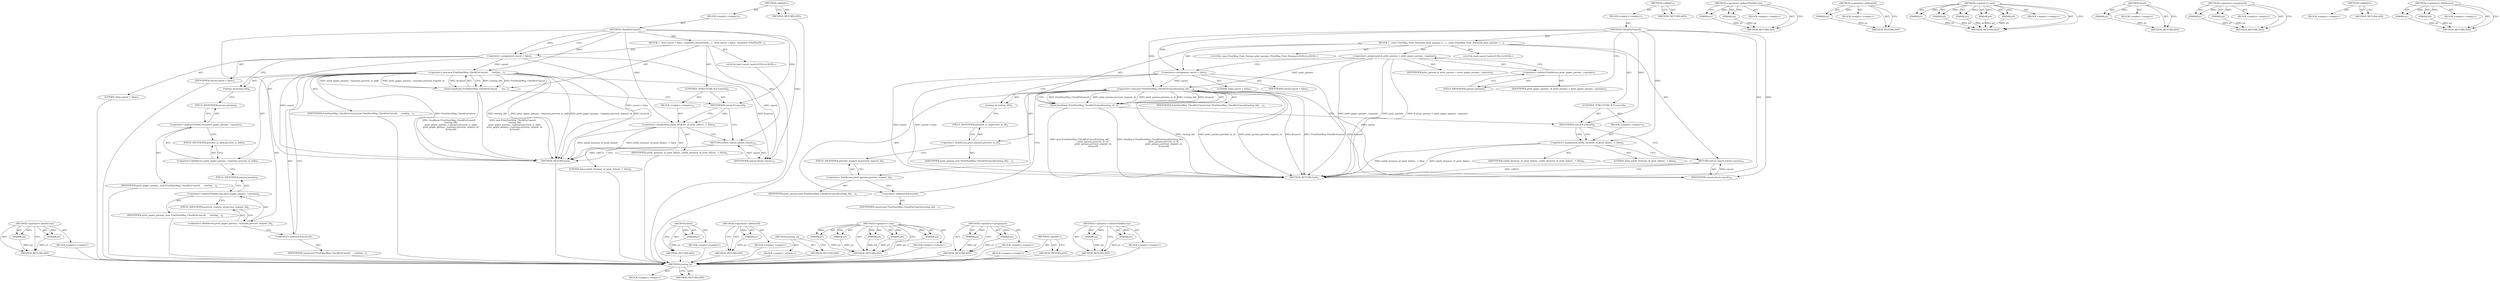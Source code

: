 digraph "&lt;operator&gt;.fieldAccess" {
vulnerable_77 [label=<(METHOD,&lt;operator&gt;.fieldAccess)>];
vulnerable_78 [label=<(PARAM,p1)>];
vulnerable_79 [label=<(PARAM,p2)>];
vulnerable_80 [label=<(BLOCK,&lt;empty&gt;,&lt;empty&gt;)>];
vulnerable_81 [label=<(METHOD_RETURN,ANY)>];
vulnerable_6 [label=<(METHOD,&lt;global&gt;)<SUB>1</SUB>>];
vulnerable_7 [label=<(BLOCK,&lt;empty&gt;,&lt;empty&gt;)<SUB>1</SUB>>];
vulnerable_8 [label=<(METHOD,CheckForCancel)<SUB>1</SUB>>];
vulnerable_9 [label=<(BLOCK,{
   bool cancel = false;
  Send(new PrintHostM...,{
   bool cancel = false;
  Send(new PrintHostM...)<SUB>1</SUB>>];
vulnerable_10 [label="<(LOCAL,bool cancel: bool)<SUB>2</SUB>>"];
vulnerable_11 [label=<(&lt;operator&gt;.assignment,cancel = false)<SUB>2</SUB>>];
vulnerable_12 [label=<(IDENTIFIER,cancel,cancel = false)<SUB>2</SUB>>];
vulnerable_13 [label=<(LITERAL,false,cancel = false)<SUB>2</SUB>>];
vulnerable_14 [label=<(Send,Send(new PrintHostMsg_CheckForCancel(
      rou...)<SUB>3</SUB>>];
vulnerable_15 [label=<(&lt;operator&gt;.new,new PrintHostMsg_CheckForCancel(
      routing_...)<SUB>3</SUB>>];
vulnerable_16 [label=<(IDENTIFIER,PrintHostMsg_CheckForCancel,new PrintHostMsg_CheckForCancel(
      routing_...)<SUB>3</SUB>>];
vulnerable_17 [label=<(routing_id,routing_id())<SUB>4</SUB>>];
vulnerable_18 [label=<(&lt;operator&gt;.fieldAccess,print_pages_params_-&gt;params.preview_ui_addr)<SUB>5</SUB>>];
vulnerable_19 [label=<(&lt;operator&gt;.indirectFieldAccess,print_pages_params_-&gt;params)<SUB>5</SUB>>];
vulnerable_20 [label=<(IDENTIFIER,print_pages_params_,new PrintHostMsg_CheckForCancel(
      routing_...)<SUB>5</SUB>>];
vulnerable_21 [label=<(FIELD_IDENTIFIER,params,params)<SUB>5</SUB>>];
vulnerable_22 [label=<(FIELD_IDENTIFIER,preview_ui_addr,preview_ui_addr)<SUB>5</SUB>>];
vulnerable_23 [label=<(&lt;operator&gt;.fieldAccess,print_pages_params_-&gt;params.preview_request_id)<SUB>6</SUB>>];
vulnerable_24 [label=<(&lt;operator&gt;.indirectFieldAccess,print_pages_params_-&gt;params)<SUB>6</SUB>>];
vulnerable_25 [label=<(IDENTIFIER,print_pages_params_,new PrintHostMsg_CheckForCancel(
      routing_...)<SUB>6</SUB>>];
vulnerable_26 [label=<(FIELD_IDENTIFIER,params,params)<SUB>6</SUB>>];
vulnerable_27 [label=<(FIELD_IDENTIFIER,preview_request_id,preview_request_id)<SUB>6</SUB>>];
vulnerable_28 [label=<(&lt;operator&gt;.addressOf,&amp;cancel)<SUB>7</SUB>>];
vulnerable_29 [label=<(IDENTIFIER,cancel,new PrintHostMsg_CheckForCancel(
      routing_...)<SUB>7</SUB>>];
vulnerable_30 [label=<(CONTROL_STRUCTURE,IF,if (cancel))<SUB>8</SUB>>];
vulnerable_31 [label=<(IDENTIFIER,cancel,if (cancel))<SUB>8</SUB>>];
vulnerable_32 [label=<(BLOCK,&lt;empty&gt;,&lt;empty&gt;)<SUB>9</SUB>>];
vulnerable_33 [label=<(&lt;operator&gt;.assignment,notify_browser_of_print_failure_ = false)<SUB>9</SUB>>];
vulnerable_34 [label=<(IDENTIFIER,notify_browser_of_print_failure_,notify_browser_of_print_failure_ = false)<SUB>9</SUB>>];
vulnerable_35 [label=<(LITERAL,false,notify_browser_of_print_failure_ = false)<SUB>9</SUB>>];
vulnerable_36 [label=<(RETURN,return cancel;,return cancel;)<SUB>10</SUB>>];
vulnerable_37 [label=<(IDENTIFIER,cancel,return cancel;)<SUB>10</SUB>>];
vulnerable_38 [label=<(METHOD_RETURN,bool)<SUB>1</SUB>>];
vulnerable_40 [label=<(METHOD_RETURN,ANY)<SUB>1</SUB>>];
vulnerable_62 [label=<(METHOD,Send)>];
vulnerable_63 [label=<(PARAM,p1)>];
vulnerable_64 [label=<(BLOCK,&lt;empty&gt;,&lt;empty&gt;)>];
vulnerable_65 [label=<(METHOD_RETURN,ANY)>];
vulnerable_87 [label=<(METHOD,&lt;operator&gt;.addressOf)>];
vulnerable_88 [label=<(PARAM,p1)>];
vulnerable_89 [label=<(BLOCK,&lt;empty&gt;,&lt;empty&gt;)>];
vulnerable_90 [label=<(METHOD_RETURN,ANY)>];
vulnerable_74 [label=<(METHOD,routing_id)>];
vulnerable_75 [label=<(BLOCK,&lt;empty&gt;,&lt;empty&gt;)>];
vulnerable_76 [label=<(METHOD_RETURN,ANY)>];
vulnerable_66 [label=<(METHOD,&lt;operator&gt;.new)>];
vulnerable_67 [label=<(PARAM,p1)>];
vulnerable_68 [label=<(PARAM,p2)>];
vulnerable_69 [label=<(PARAM,p3)>];
vulnerable_70 [label=<(PARAM,p4)>];
vulnerable_71 [label=<(PARAM,p5)>];
vulnerable_72 [label=<(BLOCK,&lt;empty&gt;,&lt;empty&gt;)>];
vulnerable_73 [label=<(METHOD_RETURN,ANY)>];
vulnerable_57 [label=<(METHOD,&lt;operator&gt;.assignment)>];
vulnerable_58 [label=<(PARAM,p1)>];
vulnerable_59 [label=<(PARAM,p2)>];
vulnerable_60 [label=<(BLOCK,&lt;empty&gt;,&lt;empty&gt;)>];
vulnerable_61 [label=<(METHOD_RETURN,ANY)>];
vulnerable_51 [label=<(METHOD,&lt;global&gt;)<SUB>1</SUB>>];
vulnerable_52 [label=<(BLOCK,&lt;empty&gt;,&lt;empty&gt;)>];
vulnerable_53 [label=<(METHOD_RETURN,ANY)>];
vulnerable_82 [label=<(METHOD,&lt;operator&gt;.indirectFieldAccess)>];
vulnerable_83 [label=<(PARAM,p1)>];
vulnerable_84 [label=<(PARAM,p2)>];
vulnerable_85 [label=<(BLOCK,&lt;empty&gt;,&lt;empty&gt;)>];
vulnerable_86 [label=<(METHOD_RETURN,ANY)>];
fixed_83 [label=<(METHOD,routing_id)>];
fixed_84 [label=<(BLOCK,&lt;empty&gt;,&lt;empty&gt;)>];
fixed_85 [label=<(METHOD_RETURN,ANY)>];
fixed_6 [label=<(METHOD,&lt;global&gt;)<SUB>1</SUB>>];
fixed_7 [label=<(BLOCK,&lt;empty&gt;,&lt;empty&gt;)<SUB>1</SUB>>];
fixed_8 [label=<(METHOD,CheckForCancel)<SUB>1</SUB>>];
fixed_9 [label=<(BLOCK,{
  const PrintMsg_Print_Params&amp; print_params =...,{
  const PrintMsg_Print_Params&amp; print_params =...)<SUB>1</SUB>>];
fixed_10 [label="<(LOCAL,const PrintMsg_Print_Params print_params: PrintMsg_Print_Params)<SUB>2</SUB>>"];
fixed_11 [label=<(&lt;operator&gt;.assignment,&amp; print_params = print_pages_params_-&gt;params)<SUB>2</SUB>>];
fixed_12 [label=<(IDENTIFIER,print_params,&amp; print_params = print_pages_params_-&gt;params)<SUB>2</SUB>>];
fixed_13 [label=<(&lt;operator&gt;.indirectFieldAccess,print_pages_params_-&gt;params)<SUB>2</SUB>>];
fixed_14 [label=<(IDENTIFIER,print_pages_params_,&amp; print_params = print_pages_params_-&gt;params)<SUB>2</SUB>>];
fixed_15 [label=<(FIELD_IDENTIFIER,params,params)<SUB>2</SUB>>];
fixed_16 [label="<(LOCAL,bool cancel: bool)<SUB>3</SUB>>"];
fixed_17 [label=<(&lt;operator&gt;.assignment,cancel = false)<SUB>3</SUB>>];
fixed_18 [label=<(IDENTIFIER,cancel,cancel = false)<SUB>3</SUB>>];
fixed_19 [label=<(LITERAL,false,cancel = false)<SUB>3</SUB>>];
fixed_20 [label=<(Send,Send(new PrintHostMsg_CheckForCancel(routing_id...)<SUB>4</SUB>>];
fixed_21 [label=<(&lt;operator&gt;.new,new PrintHostMsg_CheckForCancel(routing_id(),
 ...)<SUB>4</SUB>>];
fixed_22 [label=<(IDENTIFIER,PrintHostMsg_CheckForCancel,new PrintHostMsg_CheckForCancel(routing_id(),
 ...)<SUB>4</SUB>>];
fixed_23 [label=<(routing_id,routing_id())<SUB>4</SUB>>];
fixed_24 [label=<(&lt;operator&gt;.fieldAccess,print_params.preview_ui_id)<SUB>5</SUB>>];
fixed_25 [label=<(IDENTIFIER,print_params,new PrintHostMsg_CheckForCancel(routing_id(),
 ...)<SUB>5</SUB>>];
fixed_26 [label=<(FIELD_IDENTIFIER,preview_ui_id,preview_ui_id)<SUB>5</SUB>>];
fixed_27 [label=<(&lt;operator&gt;.fieldAccess,print_params.preview_request_id)<SUB>6</SUB>>];
fixed_28 [label=<(IDENTIFIER,print_params,new PrintHostMsg_CheckForCancel(routing_id(),
 ...)<SUB>6</SUB>>];
fixed_29 [label=<(FIELD_IDENTIFIER,preview_request_id,preview_request_id)<SUB>6</SUB>>];
fixed_30 [label=<(&lt;operator&gt;.addressOf,&amp;cancel)<SUB>7</SUB>>];
fixed_31 [label=<(IDENTIFIER,cancel,new PrintHostMsg_CheckForCancel(routing_id(),
 ...)<SUB>7</SUB>>];
fixed_32 [label=<(CONTROL_STRUCTURE,IF,if (cancel))<SUB>8</SUB>>];
fixed_33 [label=<(IDENTIFIER,cancel,if (cancel))<SUB>8</SUB>>];
fixed_34 [label=<(BLOCK,&lt;empty&gt;,&lt;empty&gt;)<SUB>9</SUB>>];
fixed_35 [label=<(&lt;operator&gt;.assignment,notify_browser_of_print_failure_ = false)<SUB>9</SUB>>];
fixed_36 [label=<(IDENTIFIER,notify_browser_of_print_failure_,notify_browser_of_print_failure_ = false)<SUB>9</SUB>>];
fixed_37 [label=<(LITERAL,false,notify_browser_of_print_failure_ = false)<SUB>9</SUB>>];
fixed_38 [label=<(RETURN,return cancel;,return cancel;)<SUB>10</SUB>>];
fixed_39 [label=<(IDENTIFIER,cancel,return cancel;)<SUB>10</SUB>>];
fixed_40 [label=<(METHOD_RETURN,bool)<SUB>1</SUB>>];
fixed_42 [label=<(METHOD_RETURN,ANY)<SUB>1</SUB>>];
fixed_66 [label=<(METHOD,&lt;operator&gt;.indirectFieldAccess)>];
fixed_67 [label=<(PARAM,p1)>];
fixed_68 [label=<(PARAM,p2)>];
fixed_69 [label=<(BLOCK,&lt;empty&gt;,&lt;empty&gt;)>];
fixed_70 [label=<(METHOD_RETURN,ANY)>];
fixed_91 [label=<(METHOD,&lt;operator&gt;.addressOf)>];
fixed_92 [label=<(PARAM,p1)>];
fixed_93 [label=<(BLOCK,&lt;empty&gt;,&lt;empty&gt;)>];
fixed_94 [label=<(METHOD_RETURN,ANY)>];
fixed_75 [label=<(METHOD,&lt;operator&gt;.new)>];
fixed_76 [label=<(PARAM,p1)>];
fixed_77 [label=<(PARAM,p2)>];
fixed_78 [label=<(PARAM,p3)>];
fixed_79 [label=<(PARAM,p4)>];
fixed_80 [label=<(PARAM,p5)>];
fixed_81 [label=<(BLOCK,&lt;empty&gt;,&lt;empty&gt;)>];
fixed_82 [label=<(METHOD_RETURN,ANY)>];
fixed_71 [label=<(METHOD,Send)>];
fixed_72 [label=<(PARAM,p1)>];
fixed_73 [label=<(BLOCK,&lt;empty&gt;,&lt;empty&gt;)>];
fixed_74 [label=<(METHOD_RETURN,ANY)>];
fixed_61 [label=<(METHOD,&lt;operator&gt;.assignment)>];
fixed_62 [label=<(PARAM,p1)>];
fixed_63 [label=<(PARAM,p2)>];
fixed_64 [label=<(BLOCK,&lt;empty&gt;,&lt;empty&gt;)>];
fixed_65 [label=<(METHOD_RETURN,ANY)>];
fixed_55 [label=<(METHOD,&lt;global&gt;)<SUB>1</SUB>>];
fixed_56 [label=<(BLOCK,&lt;empty&gt;,&lt;empty&gt;)>];
fixed_57 [label=<(METHOD_RETURN,ANY)>];
fixed_86 [label=<(METHOD,&lt;operator&gt;.fieldAccess)>];
fixed_87 [label=<(PARAM,p1)>];
fixed_88 [label=<(PARAM,p2)>];
fixed_89 [label=<(BLOCK,&lt;empty&gt;,&lt;empty&gt;)>];
fixed_90 [label=<(METHOD_RETURN,ANY)>];
vulnerable_77 -> vulnerable_78  [key=0, label="AST: "];
vulnerable_77 -> vulnerable_78  [key=1, label="DDG: "];
vulnerable_77 -> vulnerable_80  [key=0, label="AST: "];
vulnerable_77 -> vulnerable_79  [key=0, label="AST: "];
vulnerable_77 -> vulnerable_79  [key=1, label="DDG: "];
vulnerable_77 -> vulnerable_81  [key=0, label="AST: "];
vulnerable_77 -> vulnerable_81  [key=1, label="CFG: "];
vulnerable_78 -> vulnerable_81  [key=0, label="DDG: p1"];
vulnerable_79 -> vulnerable_81  [key=0, label="DDG: p2"];
vulnerable_80 -> fixed_83  [key=0];
vulnerable_81 -> fixed_83  [key=0];
vulnerable_6 -> vulnerable_7  [key=0, label="AST: "];
vulnerable_6 -> vulnerable_40  [key=0, label="AST: "];
vulnerable_6 -> vulnerable_40  [key=1, label="CFG: "];
vulnerable_7 -> vulnerable_8  [key=0, label="AST: "];
vulnerable_8 -> vulnerable_9  [key=0, label="AST: "];
vulnerable_8 -> vulnerable_38  [key=0, label="AST: "];
vulnerable_8 -> vulnerable_11  [key=0, label="CFG: "];
vulnerable_8 -> vulnerable_11  [key=1, label="DDG: "];
vulnerable_8 -> vulnerable_31  [key=0, label="DDG: "];
vulnerable_8 -> vulnerable_37  [key=0, label="DDG: "];
vulnerable_8 -> vulnerable_15  [key=0, label="DDG: "];
vulnerable_8 -> vulnerable_33  [key=0, label="DDG: "];
vulnerable_9 -> vulnerable_10  [key=0, label="AST: "];
vulnerable_9 -> vulnerable_11  [key=0, label="AST: "];
vulnerable_9 -> vulnerable_14  [key=0, label="AST: "];
vulnerable_9 -> vulnerable_30  [key=0, label="AST: "];
vulnerable_9 -> vulnerable_36  [key=0, label="AST: "];
vulnerable_10 -> fixed_83  [key=0];
vulnerable_11 -> vulnerable_12  [key=0, label="AST: "];
vulnerable_11 -> vulnerable_13  [key=0, label="AST: "];
vulnerable_11 -> vulnerable_17  [key=0, label="CFG: "];
vulnerable_11 -> vulnerable_38  [key=0, label="DDG: cancel"];
vulnerable_11 -> vulnerable_38  [key=1, label="DDG: cancel = false"];
vulnerable_11 -> vulnerable_37  [key=0, label="DDG: cancel"];
vulnerable_11 -> vulnerable_15  [key=0, label="DDG: cancel"];
vulnerable_12 -> fixed_83  [key=0];
vulnerable_13 -> fixed_83  [key=0];
vulnerable_14 -> vulnerable_15  [key=0, label="AST: "];
vulnerable_14 -> vulnerable_31  [key=0, label="CFG: "];
vulnerable_14 -> vulnerable_38  [key=0, label="DDG: new PrintHostMsg_CheckForCancel(
      routing_id(),
      print_pages_params_-&gt;params.preview_ui_addr,
      print_pages_params_-&gt;params.preview_request_id,
      &amp;cancel)"];
vulnerable_14 -> vulnerable_38  [key=1, label="DDG: Send(new PrintHostMsg_CheckForCancel(
      routing_id(),
      print_pages_params_-&gt;params.preview_ui_addr,
      print_pages_params_-&gt;params.preview_request_id,
      &amp;cancel))"];
vulnerable_15 -> vulnerable_16  [key=0, label="AST: "];
vulnerable_15 -> vulnerable_17  [key=0, label="AST: "];
vulnerable_15 -> vulnerable_18  [key=0, label="AST: "];
vulnerable_15 -> vulnerable_23  [key=0, label="AST: "];
vulnerable_15 -> vulnerable_28  [key=0, label="AST: "];
vulnerable_15 -> vulnerable_14  [key=0, label="CFG: "];
vulnerable_15 -> vulnerable_14  [key=1, label="DDG: routing_id()"];
vulnerable_15 -> vulnerable_14  [key=2, label="DDG: PrintHostMsg_CheckForCancel"];
vulnerable_15 -> vulnerable_14  [key=3, label="DDG: print_pages_params_-&gt;params.preview_ui_addr"];
vulnerable_15 -> vulnerable_14  [key=4, label="DDG: print_pages_params_-&gt;params.preview_request_id"];
vulnerable_15 -> vulnerable_14  [key=5, label="DDG: &amp;cancel"];
vulnerable_15 -> vulnerable_38  [key=0, label="DDG: routing_id()"];
vulnerable_15 -> vulnerable_38  [key=1, label="DDG: print_pages_params_-&gt;params.preview_ui_addr"];
vulnerable_15 -> vulnerable_38  [key=2, label="DDG: print_pages_params_-&gt;params.preview_request_id"];
vulnerable_15 -> vulnerable_38  [key=3, label="DDG: &amp;cancel"];
vulnerable_15 -> vulnerable_38  [key=4, label="DDG: PrintHostMsg_CheckForCancel"];
vulnerable_15 -> vulnerable_37  [key=0, label="DDG: &amp;cancel"];
vulnerable_16 -> fixed_83  [key=0];
vulnerable_17 -> vulnerable_21  [key=0, label="CFG: "];
vulnerable_18 -> vulnerable_19  [key=0, label="AST: "];
vulnerable_18 -> vulnerable_22  [key=0, label="AST: "];
vulnerable_18 -> vulnerable_26  [key=0, label="CFG: "];
vulnerable_19 -> vulnerable_20  [key=0, label="AST: "];
vulnerable_19 -> vulnerable_21  [key=0, label="AST: "];
vulnerable_19 -> vulnerable_22  [key=0, label="CFG: "];
vulnerable_20 -> fixed_83  [key=0];
vulnerable_21 -> vulnerable_19  [key=0, label="CFG: "];
vulnerable_22 -> vulnerable_18  [key=0, label="CFG: "];
vulnerable_23 -> vulnerable_24  [key=0, label="AST: "];
vulnerable_23 -> vulnerable_27  [key=0, label="AST: "];
vulnerable_23 -> vulnerable_28  [key=0, label="CFG: "];
vulnerable_24 -> vulnerable_25  [key=0, label="AST: "];
vulnerable_24 -> vulnerable_26  [key=0, label="AST: "];
vulnerable_24 -> vulnerable_27  [key=0, label="CFG: "];
vulnerable_25 -> fixed_83  [key=0];
vulnerable_26 -> vulnerable_24  [key=0, label="CFG: "];
vulnerable_27 -> vulnerable_23  [key=0, label="CFG: "];
vulnerable_28 -> vulnerable_29  [key=0, label="AST: "];
vulnerable_28 -> vulnerable_15  [key=0, label="CFG: "];
vulnerable_29 -> fixed_83  [key=0];
vulnerable_30 -> vulnerable_31  [key=0, label="AST: "];
vulnerable_30 -> vulnerable_32  [key=0, label="AST: "];
vulnerable_31 -> vulnerable_33  [key=0, label="CFG: "];
vulnerable_31 -> vulnerable_33  [key=1, label="CDG: "];
vulnerable_31 -> vulnerable_36  [key=0, label="CFG: "];
vulnerable_32 -> vulnerable_33  [key=0, label="AST: "];
vulnerable_33 -> vulnerable_34  [key=0, label="AST: "];
vulnerable_33 -> vulnerable_35  [key=0, label="AST: "];
vulnerable_33 -> vulnerable_36  [key=0, label="CFG: "];
vulnerable_33 -> vulnerable_38  [key=0, label="DDG: notify_browser_of_print_failure_ = false"];
vulnerable_33 -> vulnerable_38  [key=1, label="DDG: notify_browser_of_print_failure_"];
vulnerable_34 -> fixed_83  [key=0];
vulnerable_35 -> fixed_83  [key=0];
vulnerable_36 -> vulnerable_37  [key=0, label="AST: "];
vulnerable_36 -> vulnerable_38  [key=0, label="CFG: "];
vulnerable_36 -> vulnerable_38  [key=1, label="DDG: &lt;RET&gt;"];
vulnerable_37 -> vulnerable_36  [key=0, label="DDG: cancel"];
vulnerable_38 -> fixed_83  [key=0];
vulnerable_40 -> fixed_83  [key=0];
vulnerable_62 -> vulnerable_63  [key=0, label="AST: "];
vulnerable_62 -> vulnerable_63  [key=1, label="DDG: "];
vulnerable_62 -> vulnerable_64  [key=0, label="AST: "];
vulnerable_62 -> vulnerable_65  [key=0, label="AST: "];
vulnerable_62 -> vulnerable_65  [key=1, label="CFG: "];
vulnerable_63 -> vulnerable_65  [key=0, label="DDG: p1"];
vulnerable_64 -> fixed_83  [key=0];
vulnerable_65 -> fixed_83  [key=0];
vulnerable_87 -> vulnerable_88  [key=0, label="AST: "];
vulnerable_87 -> vulnerable_88  [key=1, label="DDG: "];
vulnerable_87 -> vulnerable_89  [key=0, label="AST: "];
vulnerable_87 -> vulnerable_90  [key=0, label="AST: "];
vulnerable_87 -> vulnerable_90  [key=1, label="CFG: "];
vulnerable_88 -> vulnerable_90  [key=0, label="DDG: p1"];
vulnerable_89 -> fixed_83  [key=0];
vulnerable_90 -> fixed_83  [key=0];
vulnerable_74 -> vulnerable_75  [key=0, label="AST: "];
vulnerable_74 -> vulnerable_76  [key=0, label="AST: "];
vulnerable_74 -> vulnerable_76  [key=1, label="CFG: "];
vulnerable_75 -> fixed_83  [key=0];
vulnerable_76 -> fixed_83  [key=0];
vulnerable_66 -> vulnerable_67  [key=0, label="AST: "];
vulnerable_66 -> vulnerable_67  [key=1, label="DDG: "];
vulnerable_66 -> vulnerable_72  [key=0, label="AST: "];
vulnerable_66 -> vulnerable_68  [key=0, label="AST: "];
vulnerable_66 -> vulnerable_68  [key=1, label="DDG: "];
vulnerable_66 -> vulnerable_73  [key=0, label="AST: "];
vulnerable_66 -> vulnerable_73  [key=1, label="CFG: "];
vulnerable_66 -> vulnerable_69  [key=0, label="AST: "];
vulnerable_66 -> vulnerable_69  [key=1, label="DDG: "];
vulnerable_66 -> vulnerable_70  [key=0, label="AST: "];
vulnerable_66 -> vulnerable_70  [key=1, label="DDG: "];
vulnerable_66 -> vulnerable_71  [key=0, label="AST: "];
vulnerable_66 -> vulnerable_71  [key=1, label="DDG: "];
vulnerable_67 -> vulnerable_73  [key=0, label="DDG: p1"];
vulnerable_68 -> vulnerable_73  [key=0, label="DDG: p2"];
vulnerable_69 -> vulnerable_73  [key=0, label="DDG: p3"];
vulnerable_70 -> vulnerable_73  [key=0, label="DDG: p4"];
vulnerable_71 -> vulnerable_73  [key=0, label="DDG: p5"];
vulnerable_72 -> fixed_83  [key=0];
vulnerable_73 -> fixed_83  [key=0];
vulnerable_57 -> vulnerable_58  [key=0, label="AST: "];
vulnerable_57 -> vulnerable_58  [key=1, label="DDG: "];
vulnerable_57 -> vulnerable_60  [key=0, label="AST: "];
vulnerable_57 -> vulnerable_59  [key=0, label="AST: "];
vulnerable_57 -> vulnerable_59  [key=1, label="DDG: "];
vulnerable_57 -> vulnerable_61  [key=0, label="AST: "];
vulnerable_57 -> vulnerable_61  [key=1, label="CFG: "];
vulnerable_58 -> vulnerable_61  [key=0, label="DDG: p1"];
vulnerable_59 -> vulnerable_61  [key=0, label="DDG: p2"];
vulnerable_60 -> fixed_83  [key=0];
vulnerable_61 -> fixed_83  [key=0];
vulnerable_51 -> vulnerable_52  [key=0, label="AST: "];
vulnerable_51 -> vulnerable_53  [key=0, label="AST: "];
vulnerable_51 -> vulnerable_53  [key=1, label="CFG: "];
vulnerable_52 -> fixed_83  [key=0];
vulnerable_53 -> fixed_83  [key=0];
vulnerable_82 -> vulnerable_83  [key=0, label="AST: "];
vulnerable_82 -> vulnerable_83  [key=1, label="DDG: "];
vulnerable_82 -> vulnerable_85  [key=0, label="AST: "];
vulnerable_82 -> vulnerable_84  [key=0, label="AST: "];
vulnerable_82 -> vulnerable_84  [key=1, label="DDG: "];
vulnerable_82 -> vulnerable_86  [key=0, label="AST: "];
vulnerable_82 -> vulnerable_86  [key=1, label="CFG: "];
vulnerable_83 -> vulnerable_86  [key=0, label="DDG: p1"];
vulnerable_84 -> vulnerable_86  [key=0, label="DDG: p2"];
vulnerable_85 -> fixed_83  [key=0];
vulnerable_86 -> fixed_83  [key=0];
fixed_83 -> fixed_84  [key=0, label="AST: "];
fixed_83 -> fixed_85  [key=0, label="AST: "];
fixed_83 -> fixed_85  [key=1, label="CFG: "];
fixed_6 -> fixed_7  [key=0, label="AST: "];
fixed_6 -> fixed_42  [key=0, label="AST: "];
fixed_6 -> fixed_42  [key=1, label="CFG: "];
fixed_7 -> fixed_8  [key=0, label="AST: "];
fixed_8 -> fixed_9  [key=0, label="AST: "];
fixed_8 -> fixed_40  [key=0, label="AST: "];
fixed_8 -> fixed_15  [key=0, label="CFG: "];
fixed_8 -> fixed_17  [key=0, label="DDG: "];
fixed_8 -> fixed_33  [key=0, label="DDG: "];
fixed_8 -> fixed_39  [key=0, label="DDG: "];
fixed_8 -> fixed_21  [key=0, label="DDG: "];
fixed_8 -> fixed_35  [key=0, label="DDG: "];
fixed_9 -> fixed_10  [key=0, label="AST: "];
fixed_9 -> fixed_11  [key=0, label="AST: "];
fixed_9 -> fixed_16  [key=0, label="AST: "];
fixed_9 -> fixed_17  [key=0, label="AST: "];
fixed_9 -> fixed_20  [key=0, label="AST: "];
fixed_9 -> fixed_32  [key=0, label="AST: "];
fixed_9 -> fixed_38  [key=0, label="AST: "];
fixed_11 -> fixed_12  [key=0, label="AST: "];
fixed_11 -> fixed_13  [key=0, label="AST: "];
fixed_11 -> fixed_17  [key=0, label="CFG: "];
fixed_11 -> fixed_40  [key=0, label="DDG: print_params"];
fixed_11 -> fixed_40  [key=1, label="DDG: print_pages_params_-&gt;params"];
fixed_11 -> fixed_40  [key=2, label="DDG: &amp; print_params = print_pages_params_-&gt;params"];
fixed_11 -> fixed_21  [key=0, label="DDG: print_params"];
fixed_13 -> fixed_14  [key=0, label="AST: "];
fixed_13 -> fixed_15  [key=0, label="AST: "];
fixed_13 -> fixed_11  [key=0, label="CFG: "];
fixed_15 -> fixed_13  [key=0, label="CFG: "];
fixed_17 -> fixed_18  [key=0, label="AST: "];
fixed_17 -> fixed_19  [key=0, label="AST: "];
fixed_17 -> fixed_23  [key=0, label="CFG: "];
fixed_17 -> fixed_40  [key=0, label="DDG: cancel"];
fixed_17 -> fixed_40  [key=1, label="DDG: cancel = false"];
fixed_17 -> fixed_39  [key=0, label="DDG: cancel"];
fixed_17 -> fixed_21  [key=0, label="DDG: cancel"];
fixed_20 -> fixed_21  [key=0, label="AST: "];
fixed_20 -> fixed_33  [key=0, label="CFG: "];
fixed_20 -> fixed_40  [key=0, label="DDG: new PrintHostMsg_CheckForCancel(routing_id(),
                                       print_params.preview_ui_id,
                                       print_params.preview_request_id,
                                       &amp;cancel)"];
fixed_20 -> fixed_40  [key=1, label="DDG: Send(new PrintHostMsg_CheckForCancel(routing_id(),
                                       print_params.preview_ui_id,
                                       print_params.preview_request_id,
                                       &amp;cancel))"];
fixed_21 -> fixed_22  [key=0, label="AST: "];
fixed_21 -> fixed_23  [key=0, label="AST: "];
fixed_21 -> fixed_24  [key=0, label="AST: "];
fixed_21 -> fixed_27  [key=0, label="AST: "];
fixed_21 -> fixed_30  [key=0, label="AST: "];
fixed_21 -> fixed_20  [key=0, label="CFG: "];
fixed_21 -> fixed_20  [key=1, label="DDG: PrintHostMsg_CheckForCancel"];
fixed_21 -> fixed_20  [key=2, label="DDG: print_params.preview_request_id"];
fixed_21 -> fixed_20  [key=3, label="DDG: print_params.preview_ui_id"];
fixed_21 -> fixed_20  [key=4, label="DDG: routing_id()"];
fixed_21 -> fixed_20  [key=5, label="DDG: &amp;cancel"];
fixed_21 -> fixed_40  [key=0, label="DDG: routing_id()"];
fixed_21 -> fixed_40  [key=1, label="DDG: print_params.preview_ui_id"];
fixed_21 -> fixed_40  [key=2, label="DDG: print_params.preview_request_id"];
fixed_21 -> fixed_40  [key=3, label="DDG: &amp;cancel"];
fixed_21 -> fixed_40  [key=4, label="DDG: PrintHostMsg_CheckForCancel"];
fixed_21 -> fixed_39  [key=0, label="DDG: &amp;cancel"];
fixed_23 -> fixed_26  [key=0, label="CFG: "];
fixed_24 -> fixed_25  [key=0, label="AST: "];
fixed_24 -> fixed_26  [key=0, label="AST: "];
fixed_24 -> fixed_29  [key=0, label="CFG: "];
fixed_26 -> fixed_24  [key=0, label="CFG: "];
fixed_27 -> fixed_28  [key=0, label="AST: "];
fixed_27 -> fixed_29  [key=0, label="AST: "];
fixed_27 -> fixed_30  [key=0, label="CFG: "];
fixed_29 -> fixed_27  [key=0, label="CFG: "];
fixed_30 -> fixed_31  [key=0, label="AST: "];
fixed_30 -> fixed_21  [key=0, label="CFG: "];
fixed_32 -> fixed_33  [key=0, label="AST: "];
fixed_32 -> fixed_34  [key=0, label="AST: "];
fixed_33 -> fixed_35  [key=0, label="CFG: "];
fixed_33 -> fixed_35  [key=1, label="CDG: "];
fixed_33 -> fixed_38  [key=0, label="CFG: "];
fixed_34 -> fixed_35  [key=0, label="AST: "];
fixed_35 -> fixed_36  [key=0, label="AST: "];
fixed_35 -> fixed_37  [key=0, label="AST: "];
fixed_35 -> fixed_38  [key=0, label="CFG: "];
fixed_35 -> fixed_40  [key=0, label="DDG: notify_browser_of_print_failure_ = false"];
fixed_35 -> fixed_40  [key=1, label="DDG: notify_browser_of_print_failure_"];
fixed_38 -> fixed_39  [key=0, label="AST: "];
fixed_38 -> fixed_40  [key=0, label="CFG: "];
fixed_38 -> fixed_40  [key=1, label="DDG: &lt;RET&gt;"];
fixed_39 -> fixed_38  [key=0, label="DDG: cancel"];
fixed_66 -> fixed_67  [key=0, label="AST: "];
fixed_66 -> fixed_67  [key=1, label="DDG: "];
fixed_66 -> fixed_69  [key=0, label="AST: "];
fixed_66 -> fixed_68  [key=0, label="AST: "];
fixed_66 -> fixed_68  [key=1, label="DDG: "];
fixed_66 -> fixed_70  [key=0, label="AST: "];
fixed_66 -> fixed_70  [key=1, label="CFG: "];
fixed_67 -> fixed_70  [key=0, label="DDG: p1"];
fixed_68 -> fixed_70  [key=0, label="DDG: p2"];
fixed_91 -> fixed_92  [key=0, label="AST: "];
fixed_91 -> fixed_92  [key=1, label="DDG: "];
fixed_91 -> fixed_93  [key=0, label="AST: "];
fixed_91 -> fixed_94  [key=0, label="AST: "];
fixed_91 -> fixed_94  [key=1, label="CFG: "];
fixed_92 -> fixed_94  [key=0, label="DDG: p1"];
fixed_75 -> fixed_76  [key=0, label="AST: "];
fixed_75 -> fixed_76  [key=1, label="DDG: "];
fixed_75 -> fixed_81  [key=0, label="AST: "];
fixed_75 -> fixed_77  [key=0, label="AST: "];
fixed_75 -> fixed_77  [key=1, label="DDG: "];
fixed_75 -> fixed_82  [key=0, label="AST: "];
fixed_75 -> fixed_82  [key=1, label="CFG: "];
fixed_75 -> fixed_78  [key=0, label="AST: "];
fixed_75 -> fixed_78  [key=1, label="DDG: "];
fixed_75 -> fixed_79  [key=0, label="AST: "];
fixed_75 -> fixed_79  [key=1, label="DDG: "];
fixed_75 -> fixed_80  [key=0, label="AST: "];
fixed_75 -> fixed_80  [key=1, label="DDG: "];
fixed_76 -> fixed_82  [key=0, label="DDG: p1"];
fixed_77 -> fixed_82  [key=0, label="DDG: p2"];
fixed_78 -> fixed_82  [key=0, label="DDG: p3"];
fixed_79 -> fixed_82  [key=0, label="DDG: p4"];
fixed_80 -> fixed_82  [key=0, label="DDG: p5"];
fixed_71 -> fixed_72  [key=0, label="AST: "];
fixed_71 -> fixed_72  [key=1, label="DDG: "];
fixed_71 -> fixed_73  [key=0, label="AST: "];
fixed_71 -> fixed_74  [key=0, label="AST: "];
fixed_71 -> fixed_74  [key=1, label="CFG: "];
fixed_72 -> fixed_74  [key=0, label="DDG: p1"];
fixed_61 -> fixed_62  [key=0, label="AST: "];
fixed_61 -> fixed_62  [key=1, label="DDG: "];
fixed_61 -> fixed_64  [key=0, label="AST: "];
fixed_61 -> fixed_63  [key=0, label="AST: "];
fixed_61 -> fixed_63  [key=1, label="DDG: "];
fixed_61 -> fixed_65  [key=0, label="AST: "];
fixed_61 -> fixed_65  [key=1, label="CFG: "];
fixed_62 -> fixed_65  [key=0, label="DDG: p1"];
fixed_63 -> fixed_65  [key=0, label="DDG: p2"];
fixed_55 -> fixed_56  [key=0, label="AST: "];
fixed_55 -> fixed_57  [key=0, label="AST: "];
fixed_55 -> fixed_57  [key=1, label="CFG: "];
fixed_86 -> fixed_87  [key=0, label="AST: "];
fixed_86 -> fixed_87  [key=1, label="DDG: "];
fixed_86 -> fixed_89  [key=0, label="AST: "];
fixed_86 -> fixed_88  [key=0, label="AST: "];
fixed_86 -> fixed_88  [key=1, label="DDG: "];
fixed_86 -> fixed_90  [key=0, label="AST: "];
fixed_86 -> fixed_90  [key=1, label="CFG: "];
fixed_87 -> fixed_90  [key=0, label="DDG: p1"];
fixed_88 -> fixed_90  [key=0, label="DDG: p2"];
}
